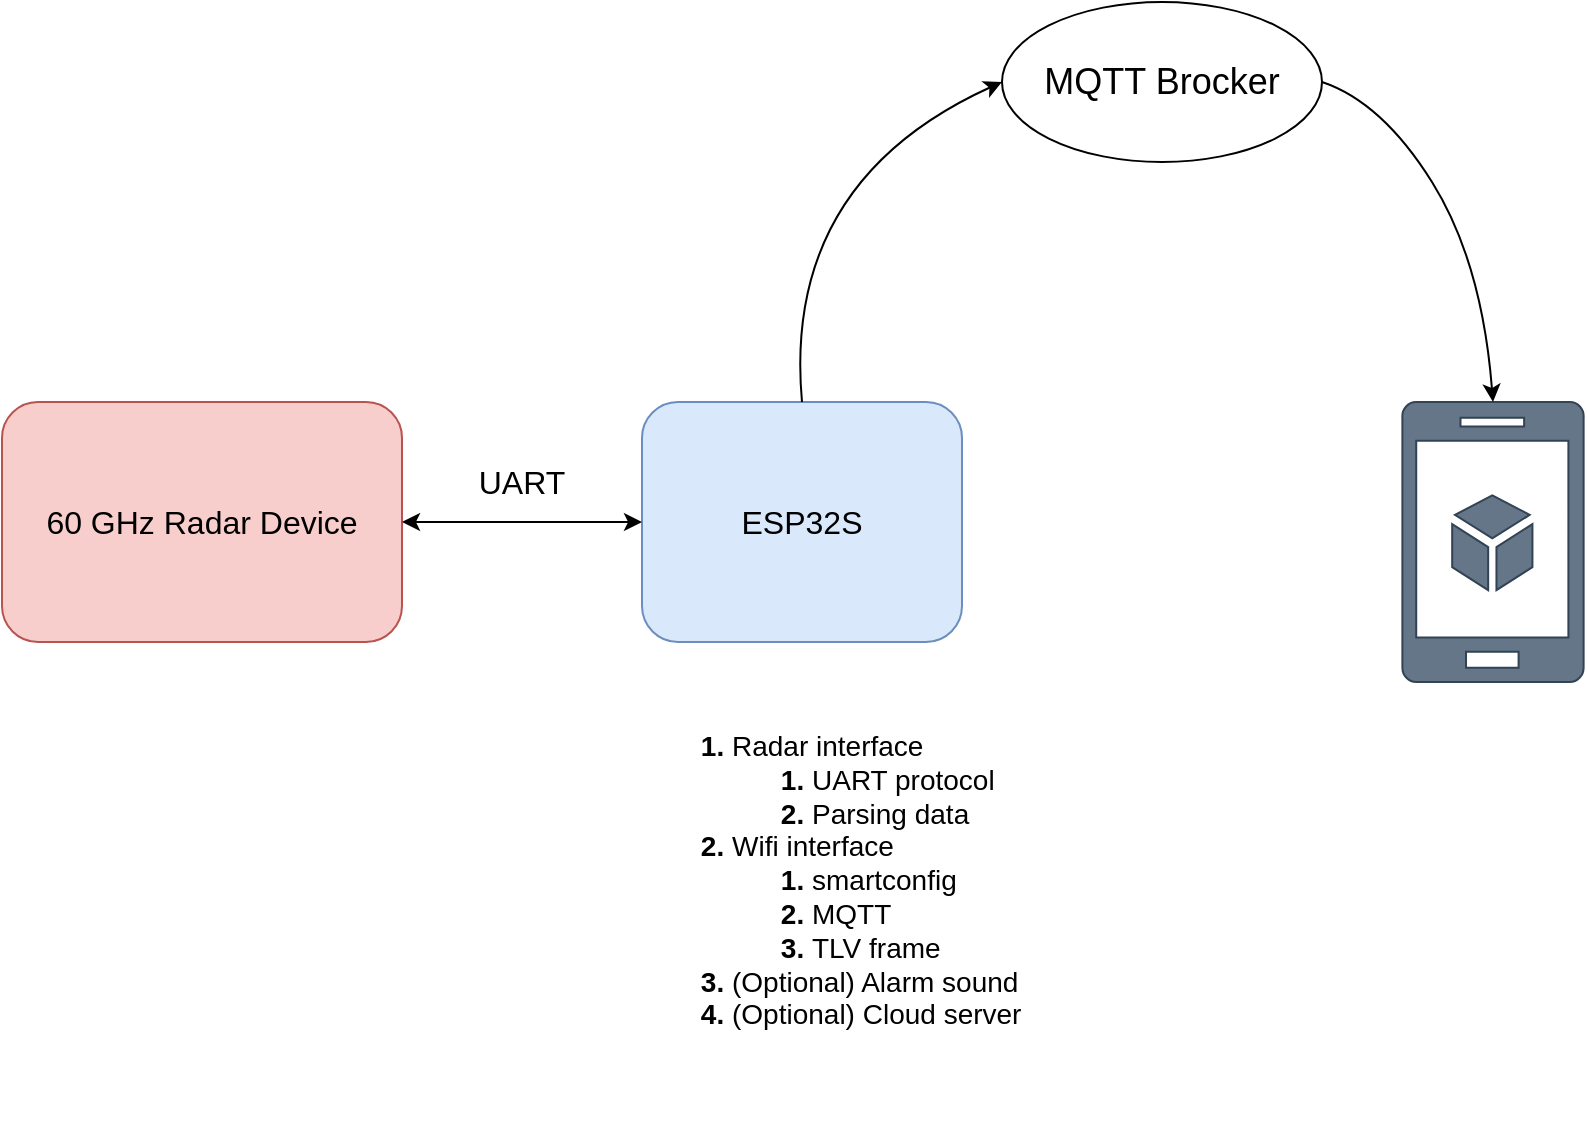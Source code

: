<mxfile version="17.4.2" type="device" pages="3"><diagram id="VEk-U9rhn-pVnyO_ZEi4" name="Page-1"><mxGraphModel dx="1021" dy="698" grid="1" gridSize="10" guides="1" tooltips="1" connect="1" arrows="1" fold="1" page="1" pageScale="1" pageWidth="1169" pageHeight="1654" math="0" shadow="0"><root><mxCell id="0"/><mxCell id="1" parent="0"/><mxCell id="OEYCdVlFV37hphg75pb5-1" value="&lt;font style=&quot;font-size: 16px&quot;&gt;60 GHz Radar Device&lt;/font&gt;" style="rounded=1;whiteSpace=wrap;html=1;fillColor=#f8cecc;strokeColor=#b85450;" parent="1" vertex="1"><mxGeometry x="200" y="400" width="200" height="120" as="geometry"/></mxCell><mxCell id="OEYCdVlFV37hphg75pb5-2" value="&lt;font style=&quot;font-size: 16px&quot;&gt;ESP32S&lt;/font&gt;" style="rounded=1;whiteSpace=wrap;html=1;fillColor=#dae8fc;strokeColor=#6c8ebf;" parent="1" vertex="1"><mxGeometry x="520" y="400" width="160" height="120" as="geometry"/></mxCell><mxCell id="OEYCdVlFV37hphg75pb5-5" value="UART" style="text;html=1;strokeColor=none;fillColor=none;align=center;verticalAlign=middle;whiteSpace=wrap;rounded=0;fontSize=16;" parent="1" vertex="1"><mxGeometry x="400" y="420" width="120" height="40" as="geometry"/></mxCell><mxCell id="OEYCdVlFV37hphg75pb5-7" value="" style="verticalLabelPosition=bottom;html=1;verticalAlign=top;align=center;strokeColor=#314354;fillColor=#647687;shape=mxgraph.azure.mobile_services;pointerEvents=1;fontSize=16;fontColor=#ffffff;" parent="1" vertex="1"><mxGeometry x="900" y="400" width="91" height="140" as="geometry"/></mxCell><mxCell id="OEYCdVlFV37hphg75pb5-12" value="" style="endArrow=classic;startArrow=classic;html=1;rounded=0;fontSize=16;entryX=0;entryY=0.5;entryDx=0;entryDy=0;exitX=1;exitY=0.5;exitDx=0;exitDy=0;" parent="1" source="OEYCdVlFV37hphg75pb5-1" target="OEYCdVlFV37hphg75pb5-2" edge="1"><mxGeometry width="50" height="50" relative="1" as="geometry"><mxPoint x="430" y="550" as="sourcePoint"/><mxPoint x="480" y="500" as="targetPoint"/></mxGeometry></mxCell><mxCell id="OEYCdVlFV37hphg75pb5-15" value="&lt;h1 style=&quot;font-size: 14px&quot;&gt;&lt;ol&gt;&lt;li&gt;&lt;span style=&quot;font-weight: normal&quot;&gt;Radar interface&lt;/span&gt;&lt;/li&gt;&lt;ol&gt;&lt;li&gt;&lt;span style=&quot;font-weight: normal&quot;&gt;UART protocol&lt;/span&gt;&lt;/li&gt;&lt;li&gt;&lt;span style=&quot;font-weight: normal&quot;&gt;Parsing data&lt;/span&gt;&lt;/li&gt;&lt;/ol&gt;&lt;li&gt;&lt;span style=&quot;font-weight: normal&quot;&gt;Wifi interface&lt;/span&gt;&lt;/li&gt;&lt;ol&gt;&lt;li&gt;&lt;span style=&quot;font-weight: normal&quot;&gt;smartconfig&lt;/span&gt;&lt;/li&gt;&lt;li&gt;&lt;span style=&quot;font-weight: normal&quot;&gt;MQTT&lt;/span&gt;&lt;/li&gt;&lt;li&gt;&lt;span style=&quot;font-weight: normal&quot;&gt;TLV frame&lt;/span&gt;&lt;/li&gt;&lt;/ol&gt;&lt;li&gt;&lt;span style=&quot;font-weight: normal&quot;&gt;(Optional) Alarm sound&lt;/span&gt;&lt;/li&gt;&lt;li&gt;&lt;span style=&quot;font-weight: normal&quot;&gt;(Optional) Cloud server&lt;/span&gt;&lt;/li&gt;&lt;/ol&gt;&lt;/h1&gt;" style="text;html=1;strokeColor=none;fillColor=none;spacing=5;spacingTop=-20;whiteSpace=wrap;overflow=hidden;rounded=0;fontSize=16;" parent="1" vertex="1"><mxGeometry x="520" y="560" width="240" height="200" as="geometry"/></mxCell><mxCell id="pp081oK6o-qnEEMY8jVX-2" value="&lt;font style=&quot;font-size: 18px&quot;&gt;MQTT Brocker&lt;/font&gt;" style="ellipse;whiteSpace=wrap;html=1;" parent="1" vertex="1"><mxGeometry x="700" y="200" width="160" height="80" as="geometry"/></mxCell><mxCell id="pp081oK6o-qnEEMY8jVX-3" value="" style="curved=1;endArrow=classic;html=1;rounded=0;fontSize=18;exitX=0.5;exitY=0;exitDx=0;exitDy=0;entryX=0;entryY=0.5;entryDx=0;entryDy=0;" parent="1" source="OEYCdVlFV37hphg75pb5-2" target="pp081oK6o-qnEEMY8jVX-2" edge="1"><mxGeometry width="50" height="50" relative="1" as="geometry"><mxPoint x="520" y="290" as="sourcePoint"/><mxPoint x="570" y="240" as="targetPoint"/><Array as="points"><mxPoint x="590" y="290"/></Array></mxGeometry></mxCell><mxCell id="pp081oK6o-qnEEMY8jVX-4" value="" style="curved=1;endArrow=classic;html=1;rounded=0;fontSize=18;exitX=1;exitY=0.5;exitDx=0;exitDy=0;entryX=0.5;entryY=0;entryDx=0;entryDy=0;entryPerimeter=0;" parent="1" source="pp081oK6o-qnEEMY8jVX-2" target="OEYCdVlFV37hphg75pb5-7" edge="1"><mxGeometry width="50" height="50" relative="1" as="geometry"><mxPoint x="920" y="230" as="sourcePoint"/><mxPoint x="970" y="180" as="targetPoint"/><Array as="points"><mxPoint x="890" y="250"/><mxPoint x="940" y="330"/></Array></mxGeometry></mxCell></root></mxGraphModel></diagram><diagram id="GL2Rt237wIsHHQm5PeHC" name="Page-2"><mxGraphModel dx="868" dy="593" grid="1" gridSize="10" guides="1" tooltips="1" connect="1" arrows="1" fold="1" page="1" pageScale="1" pageWidth="1169" pageHeight="1654" math="0" shadow="0"><root><mxCell id="0"/><mxCell id="1" parent="0"/><mxCell id="TvjoZ0ACguGsxE62u0ag-6" style="edgeStyle=orthogonalEdgeStyle;rounded=0;orthogonalLoop=1;jettySize=auto;html=1;exitX=1;exitY=0.5;exitDx=0;exitDy=0;entryX=0;entryY=0.5;entryDx=0;entryDy=0;fontSize=16;" parent="1" source="TvjoZ0ACguGsxE62u0ag-1" target="TvjoZ0ACguGsxE62u0ag-5" edge="1"><mxGeometry relative="1" as="geometry"/></mxCell><mxCell id="TvjoZ0ACguGsxE62u0ag-1" value="" style="rounded=0;whiteSpace=wrap;html=1;fontSize=14;" parent="1" vertex="1"><mxGeometry x="280" y="480" width="120" height="200" as="geometry"/></mxCell><mxCell id="TvjoZ0ACguGsxE62u0ag-2" value="&lt;font style=&quot;font-size: 16px&quot;&gt;fetch_task&lt;/font&gt;" style="text;html=1;strokeColor=none;fillColor=none;align=center;verticalAlign=middle;whiteSpace=wrap;rounded=0;fontSize=14;" parent="1" vertex="1"><mxGeometry x="280" y="440" width="120" height="40" as="geometry"/></mxCell><mxCell id="TvjoZ0ACguGsxE62u0ag-3" value="" style="rounded=0;whiteSpace=wrap;html=1;fontSize=14;" parent="1" vertex="1"><mxGeometry x="680" y="480" width="120" height="200" as="geometry"/></mxCell><mxCell id="TvjoZ0ACguGsxE62u0ag-4" value="&lt;font style=&quot;font-size: 16px&quot;&gt;process_task&lt;/font&gt;" style="text;html=1;strokeColor=none;fillColor=none;align=center;verticalAlign=middle;whiteSpace=wrap;rounded=0;fontSize=14;" parent="1" vertex="1"><mxGeometry x="680" y="440" width="120" height="40" as="geometry"/></mxCell><mxCell id="TvjoZ0ACguGsxE62u0ag-7" style="edgeStyle=orthogonalEdgeStyle;rounded=0;orthogonalLoop=1;jettySize=auto;html=1;exitX=1;exitY=0.5;exitDx=0;exitDy=0;entryX=0;entryY=0.5;entryDx=0;entryDy=0;fontSize=16;" parent="1" source="TvjoZ0ACguGsxE62u0ag-5" target="TvjoZ0ACguGsxE62u0ag-3" edge="1"><mxGeometry relative="1" as="geometry"/></mxCell><mxCell id="TvjoZ0ACguGsxE62u0ag-5" value="Queue" style="rounded=0;whiteSpace=wrap;html=1;fontSize=14;" parent="1" vertex="1"><mxGeometry x="480" y="540" width="120" height="80" as="geometry"/></mxCell><mxCell id="TvjoZ0ACguGsxE62u0ag-8" value="core 01" style="text;html=1;strokeColor=none;fillColor=none;align=center;verticalAlign=middle;whiteSpace=wrap;rounded=0;fontSize=16;" parent="1" vertex="1"><mxGeometry x="280" y="680" width="120" height="40" as="geometry"/></mxCell><mxCell id="TvjoZ0ACguGsxE62u0ag-9" value="core 02" style="text;html=1;strokeColor=none;fillColor=none;align=center;verticalAlign=middle;whiteSpace=wrap;rounded=0;fontSize=16;" parent="1" vertex="1"><mxGeometry x="680" y="680" width="120" height="40" as="geometry"/></mxCell></root></mxGraphModel></diagram><diagram id="Spo3OyGxqy_0_kmcjy3R" name="Page-3"><mxGraphModel dx="1240" dy="847" grid="1" gridSize="10" guides="1" tooltips="1" connect="1" arrows="1" fold="1" page="1" pageScale="1" pageWidth="1654" pageHeight="1169" math="0" shadow="0"><root><mxCell id="0"/><mxCell id="1" parent="0"/><mxCell id="X3AlSUHhqpmkAOymmfSP-1" value="&lt;font style=&quot;font-size: 18px&quot;&gt;60 GHz &lt;br&gt;Radar Device&lt;/font&gt;" style="rounded=1;whiteSpace=wrap;html=1;fillColor=#f8cecc;strokeColor=#b85450;" vertex="1" parent="1"><mxGeometry x="320" y="400" width="120" height="120" as="geometry"/></mxCell><mxCell id="X3AlSUHhqpmkAOymmfSP-2" value="&lt;font style=&quot;font-size: 18px&quot;&gt;&lt;b&gt;ESP32S&lt;/b&gt;&lt;/font&gt;" style="rounded=1;whiteSpace=wrap;html=1;fillColor=#dae8fc;strokeColor=#6c8ebf;" vertex="1" parent="1"><mxGeometry x="520" y="400" width="120" height="120" as="geometry"/></mxCell><mxCell id="X3AlSUHhqpmkAOymmfSP-3" value="UART" style="text;html=1;strokeColor=none;fillColor=none;align=center;verticalAlign=middle;whiteSpace=wrap;rounded=0;fontSize=16;" vertex="1" parent="1"><mxGeometry x="440" y="420" width="80" height="40" as="geometry"/></mxCell><mxCell id="X3AlSUHhqpmkAOymmfSP-4" value="" style="verticalLabelPosition=bottom;html=1;verticalAlign=top;align=center;strokeColor=#314354;fillColor=#647687;shape=mxgraph.azure.mobile_services;pointerEvents=1;fontSize=16;fontColor=#ffffff;" vertex="1" parent="1"><mxGeometry x="900" y="400" width="91" height="140" as="geometry"/></mxCell><mxCell id="X3AlSUHhqpmkAOymmfSP-5" value="" style="endArrow=classic;startArrow=classic;html=1;rounded=0;fontSize=16;entryX=0;entryY=0.5;entryDx=0;entryDy=0;exitX=1;exitY=0.5;exitDx=0;exitDy=0;" edge="1" parent="1" source="X3AlSUHhqpmkAOymmfSP-1" target="X3AlSUHhqpmkAOymmfSP-2"><mxGeometry width="50" height="50" relative="1" as="geometry"><mxPoint x="430" y="550" as="sourcePoint"/><mxPoint x="480" y="500" as="targetPoint"/></mxGeometry></mxCell><mxCell id="X3AlSUHhqpmkAOymmfSP-7" value="" style="curved=1;endArrow=classic;html=1;rounded=0;fontSize=18;exitX=0.5;exitY=0;exitDx=0;exitDy=0;entryX=0;entryY=0.5;entryDx=0;entryDy=0;" edge="1" parent="1" source="X3AlSUHhqpmkAOymmfSP-2"><mxGeometry width="50" height="50" relative="1" as="geometry"><mxPoint x="520" y="290" as="sourcePoint"/><mxPoint x="700.0" y="240" as="targetPoint"/><Array as="points"><mxPoint x="600" y="290"/></Array></mxGeometry></mxCell><mxCell id="X3AlSUHhqpmkAOymmfSP-8" value="" style="curved=1;endArrow=classic;html=1;rounded=0;fontSize=18;exitX=1;exitY=0.5;exitDx=0;exitDy=0;entryX=0.5;entryY=0;entryDx=0;entryDy=0;entryPerimeter=0;" edge="1" parent="1" target="X3AlSUHhqpmkAOymmfSP-4"><mxGeometry width="50" height="50" relative="1" as="geometry"><mxPoint x="860" y="240" as="sourcePoint"/><mxPoint x="970" y="180" as="targetPoint"/><Array as="points"><mxPoint x="890" y="250"/><mxPoint x="940" y="330"/></Array></mxGeometry></mxCell><mxCell id="X3AlSUHhqpmkAOymmfSP-9" value="&lt;font style=&quot;font-size: 18px&quot;&gt;&lt;b&gt;IoT Cloud&lt;/b&gt;&lt;/font&gt;" style="ellipse;shape=cloud;whiteSpace=wrap;html=1;rounded=1;fillColor=#dae8fc;strokeColor=#6c8ebf;" vertex="1" parent="1"><mxGeometry x="680" y="160" width="250" height="130" as="geometry"/></mxCell><mxCell id="X3AlSUHhqpmkAOymmfSP-10" value="" style="points=[];aspect=fixed;html=1;align=center;shadow=0;dashed=0;image;image=img/lib/allied_telesis/computer_and_terminals/Personal_Computer.svg;rounded=1;fontSize=18;" vertex="1" parent="1"><mxGeometry x="1120" y="360" width="154.95" height="210" as="geometry"/></mxCell><mxCell id="X3AlSUHhqpmkAOymmfSP-11" value="" style="curved=1;endArrow=classic;html=1;rounded=0;fontSize=18;exitX=0.875;exitY=0.5;exitDx=0;exitDy=0;exitPerimeter=0;" edge="1" parent="1" source="X3AlSUHhqpmkAOymmfSP-9"><mxGeometry width="50" height="50" relative="1" as="geometry"><mxPoint x="890" y="220" as="sourcePoint"/><mxPoint x="1150" y="350" as="targetPoint"/><Array as="points"><mxPoint x="920" y="220"/><mxPoint x="1060" y="250"/></Array></mxGeometry></mxCell><mxCell id="X3AlSUHhqpmkAOymmfSP-12" value="" style="rounded=1;whiteSpace=wrap;html=1;fontSize=18;fillColor=none;" vertex="1" parent="1"><mxGeometry x="280" y="360" width="400" height="200" as="geometry"/></mxCell><mxCell id="X3AlSUHhqpmkAOymmfSP-13" value="Devices" style="text;html=1;strokeColor=none;fillColor=none;align=center;verticalAlign=middle;whiteSpace=wrap;rounded=0;fontSize=18;" vertex="1" parent="1"><mxGeometry x="360" y="520" width="240" height="40" as="geometry"/></mxCell></root></mxGraphModel></diagram></mxfile>